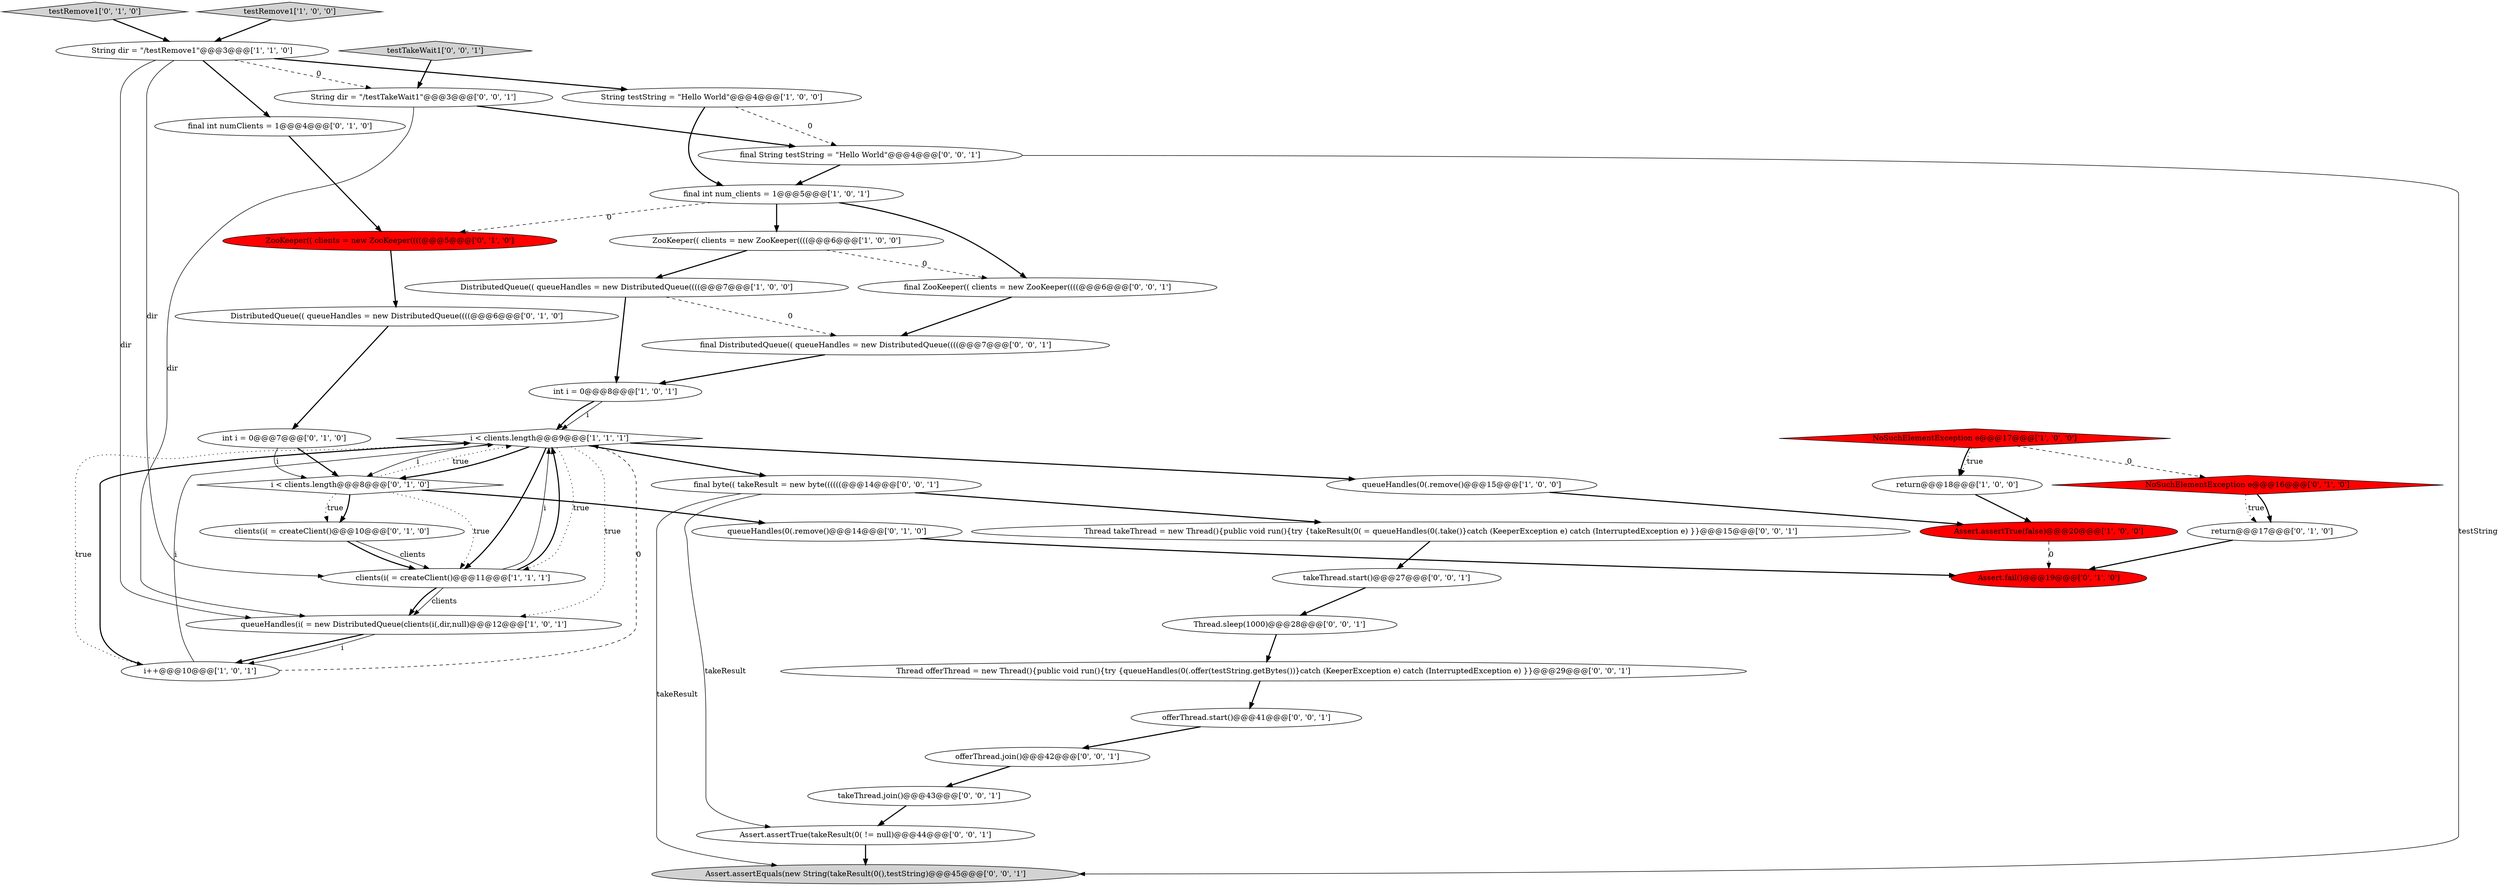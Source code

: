 digraph {
3 [style = filled, label = "final int num_clients = 1@@@5@@@['1', '0', '1']", fillcolor = white, shape = ellipse image = "AAA0AAABBB1BBB"];
40 [style = filled, label = "Assert.assertTrue(takeResult(0( != null)@@@44@@@['0', '0', '1']", fillcolor = white, shape = ellipse image = "AAA0AAABBB3BBB"];
26 [style = filled, label = "Thread offerThread = new Thread(){public void run(){try {queueHandles(0(.offer(testString.getBytes())}catch (KeeperException e) catch (InterruptedException e) }}@@@29@@@['0', '0', '1']", fillcolor = white, shape = ellipse image = "AAA0AAABBB3BBB"];
31 [style = filled, label = "final ZooKeeper(( clients = new ZooKeeper((((@@@6@@@['0', '0', '1']", fillcolor = white, shape = ellipse image = "AAA0AAABBB3BBB"];
39 [style = filled, label = "takeThread.join()@@@43@@@['0', '0', '1']", fillcolor = white, shape = ellipse image = "AAA0AAABBB3BBB"];
8 [style = filled, label = "queueHandles(i( = new DistributedQueue(clients(i(,dir,null)@@@12@@@['1', '0', '1']", fillcolor = white, shape = ellipse image = "AAA0AAABBB1BBB"];
7 [style = filled, label = "Assert.assertTrue(false)@@@20@@@['1', '0', '0']", fillcolor = red, shape = ellipse image = "AAA1AAABBB1BBB"];
33 [style = filled, label = "String dir = \"/testTakeWait1\"@@@3@@@['0', '0', '1']", fillcolor = white, shape = ellipse image = "AAA0AAABBB3BBB"];
9 [style = filled, label = "return@@@18@@@['1', '0', '0']", fillcolor = white, shape = ellipse image = "AAA0AAABBB1BBB"];
17 [style = filled, label = "testRemove1['0', '1', '0']", fillcolor = lightgray, shape = diamond image = "AAA0AAABBB2BBB"];
12 [style = filled, label = "queueHandles(0(.remove()@@@15@@@['1', '0', '0']", fillcolor = white, shape = ellipse image = "AAA0AAABBB1BBB"];
14 [style = filled, label = "i < clients.length@@@9@@@['1', '1', '1']", fillcolor = white, shape = diamond image = "AAA0AAABBB1BBB"];
19 [style = filled, label = "i < clients.length@@@8@@@['0', '1', '0']", fillcolor = white, shape = diamond image = "AAA0AAABBB2BBB"];
34 [style = filled, label = "final String testString = \"Hello World\"@@@4@@@['0', '0', '1']", fillcolor = white, shape = ellipse image = "AAA0AAABBB3BBB"];
1 [style = filled, label = "clients(i( = createClient()@@@11@@@['1', '1', '1']", fillcolor = white, shape = ellipse image = "AAA0AAABBB1BBB"];
30 [style = filled, label = "Thread.sleep(1000)@@@28@@@['0', '0', '1']", fillcolor = white, shape = ellipse image = "AAA0AAABBB3BBB"];
5 [style = filled, label = "int i = 0@@@8@@@['1', '0', '1']", fillcolor = white, shape = ellipse image = "AAA0AAABBB1BBB"];
25 [style = filled, label = "final int numClients = 1@@@4@@@['0', '1', '0']", fillcolor = white, shape = ellipse image = "AAA0AAABBB2BBB"];
22 [style = filled, label = "ZooKeeper(( clients = new ZooKeeper((((@@@5@@@['0', '1', '0']", fillcolor = red, shape = ellipse image = "AAA1AAABBB2BBB"];
23 [style = filled, label = "queueHandles(0(.remove()@@@14@@@['0', '1', '0']", fillcolor = white, shape = ellipse image = "AAA0AAABBB2BBB"];
18 [style = filled, label = "DistributedQueue(( queueHandles = new DistributedQueue((((@@@6@@@['0', '1', '0']", fillcolor = white, shape = ellipse image = "AAA0AAABBB2BBB"];
6 [style = filled, label = "NoSuchElementException e@@@17@@@['1', '0', '0']", fillcolor = red, shape = diamond image = "AAA1AAABBB1BBB"];
10 [style = filled, label = "ZooKeeper(( clients = new ZooKeeper((((@@@6@@@['1', '0', '0']", fillcolor = white, shape = ellipse image = "AAA0AAABBB1BBB"];
20 [style = filled, label = "int i = 0@@@7@@@['0', '1', '0']", fillcolor = white, shape = ellipse image = "AAA0AAABBB2BBB"];
0 [style = filled, label = "String dir = \"/testRemove1\"@@@3@@@['1', '1', '0']", fillcolor = white, shape = ellipse image = "AAA0AAABBB1BBB"];
2 [style = filled, label = "testRemove1['1', '0', '0']", fillcolor = lightgray, shape = diamond image = "AAA0AAABBB1BBB"];
24 [style = filled, label = "return@@@17@@@['0', '1', '0']", fillcolor = white, shape = ellipse image = "AAA0AAABBB2BBB"];
21 [style = filled, label = "Assert.fail()@@@19@@@['0', '1', '0']", fillcolor = red, shape = ellipse image = "AAA1AAABBB2BBB"];
29 [style = filled, label = "takeThread.start()@@@27@@@['0', '0', '1']", fillcolor = white, shape = ellipse image = "AAA0AAABBB3BBB"];
4 [style = filled, label = "i++@@@10@@@['1', '0', '1']", fillcolor = white, shape = ellipse image = "AAA0AAABBB1BBB"];
38 [style = filled, label = "testTakeWait1['0', '0', '1']", fillcolor = lightgray, shape = diamond image = "AAA0AAABBB3BBB"];
28 [style = filled, label = "final DistributedQueue(( queueHandles = new DistributedQueue((((@@@7@@@['0', '0', '1']", fillcolor = white, shape = ellipse image = "AAA0AAABBB3BBB"];
11 [style = filled, label = "DistributedQueue(( queueHandles = new DistributedQueue((((@@@7@@@['1', '0', '0']", fillcolor = white, shape = ellipse image = "AAA0AAABBB1BBB"];
13 [style = filled, label = "String testString = \"Hello World\"@@@4@@@['1', '0', '0']", fillcolor = white, shape = ellipse image = "AAA0AAABBB1BBB"];
36 [style = filled, label = "Assert.assertEquals(new String(takeResult(0(),testString)@@@45@@@['0', '0', '1']", fillcolor = lightgray, shape = ellipse image = "AAA0AAABBB3BBB"];
15 [style = filled, label = "NoSuchElementException e@@@16@@@['0', '1', '0']", fillcolor = red, shape = diamond image = "AAA1AAABBB2BBB"];
16 [style = filled, label = "clients(i( = createClient()@@@10@@@['0', '1', '0']", fillcolor = white, shape = ellipse image = "AAA0AAABBB2BBB"];
27 [style = filled, label = "Thread takeThread = new Thread(){public void run(){try {takeResult(0( = queueHandles(0(.take()}catch (KeeperException e) catch (InterruptedException e) }}@@@15@@@['0', '0', '1']", fillcolor = white, shape = ellipse image = "AAA0AAABBB3BBB"];
32 [style = filled, label = "offerThread.join()@@@42@@@['0', '0', '1']", fillcolor = white, shape = ellipse image = "AAA0AAABBB3BBB"];
37 [style = filled, label = "final byte(( takeResult = new byte((((((@@@14@@@['0', '0', '1']", fillcolor = white, shape = ellipse image = "AAA0AAABBB3BBB"];
35 [style = filled, label = "offerThread.start()@@@41@@@['0', '0', '1']", fillcolor = white, shape = ellipse image = "AAA0AAABBB3BBB"];
16->1 [style = solid, label="clients"];
19->1 [style = dotted, label="true"];
19->14 [style = dotted, label="true"];
0->8 [style = solid, label="dir"];
4->14 [style = bold, label=""];
6->15 [style = dashed, label="0"];
28->5 [style = bold, label=""];
7->21 [style = dashed, label="0"];
1->8 [style = bold, label=""];
0->13 [style = bold, label=""];
0->1 [style = solid, label="dir"];
25->22 [style = bold, label=""];
37->27 [style = bold, label=""];
29->30 [style = bold, label=""];
3->31 [style = bold, label=""];
4->14 [style = solid, label="i"];
15->24 [style = dotted, label="true"];
30->26 [style = bold, label=""];
1->14 [style = solid, label="i"];
10->31 [style = dashed, label="0"];
35->32 [style = bold, label=""];
5->14 [style = solid, label="i"];
14->19 [style = bold, label=""];
33->8 [style = solid, label="dir"];
37->40 [style = solid, label="takeResult"];
3->22 [style = dashed, label="0"];
5->14 [style = bold, label=""];
20->19 [style = solid, label="i"];
9->7 [style = bold, label=""];
12->7 [style = bold, label=""];
14->1 [style = bold, label=""];
19->16 [style = bold, label=""];
11->28 [style = dashed, label="0"];
3->10 [style = bold, label=""];
11->5 [style = bold, label=""];
18->20 [style = bold, label=""];
2->0 [style = bold, label=""];
22->18 [style = bold, label=""];
17->0 [style = bold, label=""];
34->36 [style = solid, label="testString"];
13->3 [style = bold, label=""];
23->21 [style = bold, label=""];
16->1 [style = bold, label=""];
24->21 [style = bold, label=""];
0->25 [style = bold, label=""];
34->3 [style = bold, label=""];
40->36 [style = bold, label=""];
39->40 [style = bold, label=""];
19->23 [style = bold, label=""];
15->24 [style = bold, label=""];
14->12 [style = bold, label=""];
14->19 [style = solid, label="i"];
14->37 [style = bold, label=""];
26->35 [style = bold, label=""];
4->14 [style = dashed, label="0"];
19->16 [style = dotted, label="true"];
14->8 [style = dotted, label="true"];
0->33 [style = dashed, label="0"];
1->14 [style = bold, label=""];
32->39 [style = bold, label=""];
1->8 [style = solid, label="clients"];
14->1 [style = dotted, label="true"];
31->28 [style = bold, label=""];
8->4 [style = bold, label=""];
27->29 [style = bold, label=""];
6->9 [style = bold, label=""];
37->36 [style = solid, label="takeResult"];
20->19 [style = bold, label=""];
38->33 [style = bold, label=""];
14->4 [style = dotted, label="true"];
6->9 [style = dotted, label="true"];
33->34 [style = bold, label=""];
13->34 [style = dashed, label="0"];
8->4 [style = solid, label="i"];
10->11 [style = bold, label=""];
}
